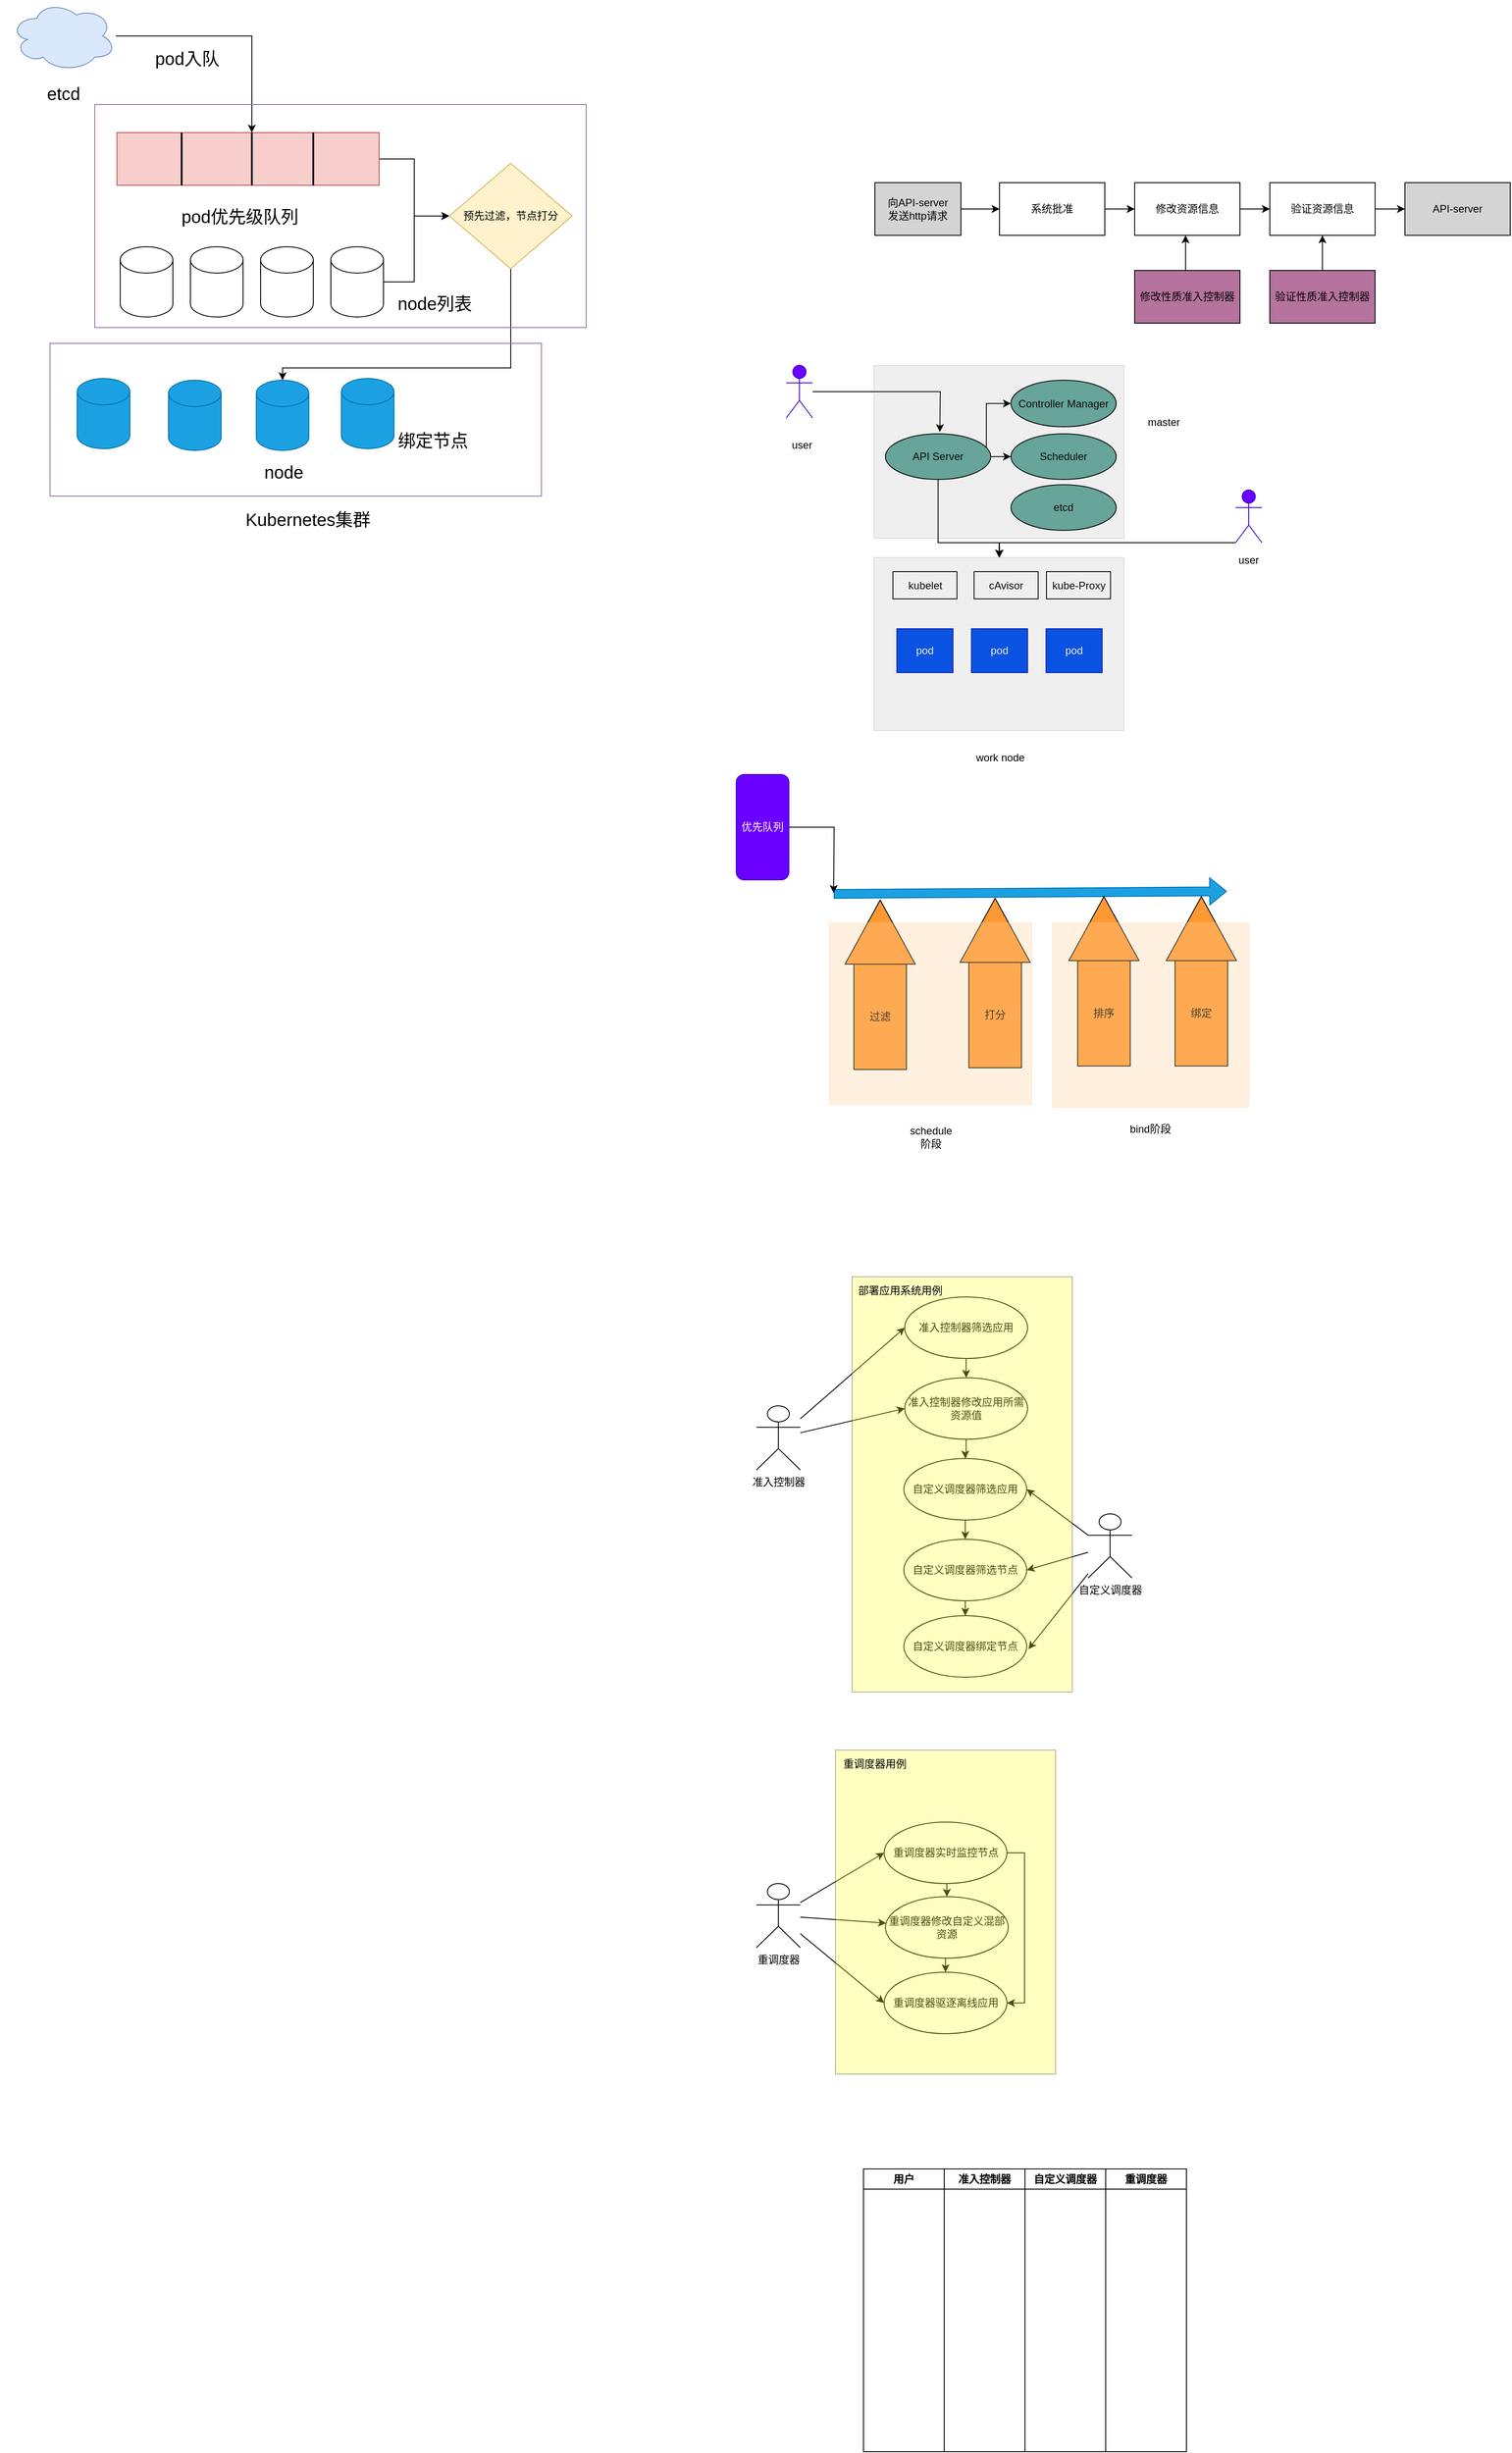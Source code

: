 <mxfile version="21.2.1" type="github">
  <diagram name="第 1 页" id="1Un_j06MCUsO6M0513EL">
    <mxGraphModel dx="501" dy="599" grid="0" gridSize="10" guides="1" tooltips="1" connect="1" arrows="1" fold="1" page="0" pageScale="1" pageWidth="827" pageHeight="1169" math="0" shadow="0">
      <root>
        <mxCell id="0" />
        <mxCell id="1" parent="0" />
        <mxCell id="xsLSFmgHNhUDvW_-SBU2-21" style="edgeStyle=orthogonalEdgeStyle;rounded=0;orthogonalLoop=1;jettySize=auto;html=1;exitX=1;exitY=0.5;exitDx=0;exitDy=0;" edge="1" parent="1" source="xsLSFmgHNhUDvW_-SBU2-1" target="xsLSFmgHNhUDvW_-SBU2-20">
          <mxGeometry relative="1" as="geometry" />
        </mxCell>
        <mxCell id="xsLSFmgHNhUDvW_-SBU2-1" value="" style="rounded=0;whiteSpace=wrap;html=1;fillColor=#f8cecc;strokeColor=#b85450;" vertex="1" parent="1">
          <mxGeometry x="141.25" y="180" width="298.75" height="60" as="geometry" />
        </mxCell>
        <mxCell id="xsLSFmgHNhUDvW_-SBU2-2" value="" style="line;strokeWidth=2;direction=south;html=1;" vertex="1" parent="1">
          <mxGeometry x="210" y="180" width="10" height="60" as="geometry" />
        </mxCell>
        <mxCell id="xsLSFmgHNhUDvW_-SBU2-3" value="" style="line;strokeWidth=2;direction=south;html=1;" vertex="1" parent="1">
          <mxGeometry x="290" y="180" width="10" height="60" as="geometry" />
        </mxCell>
        <mxCell id="xsLSFmgHNhUDvW_-SBU2-4" value="" style="line;strokeWidth=2;direction=south;html=1;" vertex="1" parent="1">
          <mxGeometry x="360" y="180" width="10" height="60" as="geometry" />
        </mxCell>
        <mxCell id="xsLSFmgHNhUDvW_-SBU2-8" value="&lt;font style=&quot;font-size: 20px;&quot;&gt;pod优先级队列&lt;/font&gt;" style="text;strokeColor=none;align=center;fillColor=none;html=1;verticalAlign=middle;whiteSpace=wrap;rounded=0;" vertex="1" parent="1">
          <mxGeometry x="210" y="240" width="142.5" height="70" as="geometry" />
        </mxCell>
        <mxCell id="xsLSFmgHNhUDvW_-SBU2-9" value="" style="shape=cylinder3;whiteSpace=wrap;html=1;boundedLbl=1;backgroundOutline=1;size=15;" vertex="1" parent="1">
          <mxGeometry x="145" y="310" width="60" height="80" as="geometry" />
        </mxCell>
        <mxCell id="xsLSFmgHNhUDvW_-SBU2-10" value="" style="shape=cylinder3;whiteSpace=wrap;html=1;boundedLbl=1;backgroundOutline=1;size=15;" vertex="1" parent="1">
          <mxGeometry x="305" y="310" width="60" height="80" as="geometry" />
        </mxCell>
        <mxCell id="xsLSFmgHNhUDvW_-SBU2-11" value="" style="shape=cylinder3;whiteSpace=wrap;html=1;boundedLbl=1;backgroundOutline=1;size=15;" vertex="1" parent="1">
          <mxGeometry x="225" y="310" width="60" height="80" as="geometry" />
        </mxCell>
        <mxCell id="xsLSFmgHNhUDvW_-SBU2-23" style="edgeStyle=orthogonalEdgeStyle;rounded=0;orthogonalLoop=1;jettySize=auto;html=1;exitX=1;exitY=0.5;exitDx=0;exitDy=0;exitPerimeter=0;entryX=0;entryY=0.5;entryDx=0;entryDy=0;" edge="1" parent="1" source="xsLSFmgHNhUDvW_-SBU2-12" target="xsLSFmgHNhUDvW_-SBU2-20">
          <mxGeometry relative="1" as="geometry">
            <Array as="points">
              <mxPoint x="480" y="350" />
              <mxPoint x="480" y="275" />
            </Array>
          </mxGeometry>
        </mxCell>
        <mxCell id="xsLSFmgHNhUDvW_-SBU2-12" value="" style="shape=cylinder3;whiteSpace=wrap;html=1;boundedLbl=1;backgroundOutline=1;size=15;" vertex="1" parent="1">
          <mxGeometry x="385" y="310" width="60" height="80" as="geometry" />
        </mxCell>
        <mxCell id="xsLSFmgHNhUDvW_-SBU2-13" value="&lt;span style=&quot;font-size: 20px;&quot;&gt;node列表&lt;/span&gt;" style="text;strokeColor=none;align=center;fillColor=none;html=1;verticalAlign=middle;whiteSpace=wrap;rounded=0;" vertex="1" parent="1">
          <mxGeometry x="432" y="339" width="142.5" height="70" as="geometry" />
        </mxCell>
        <mxCell id="xsLSFmgHNhUDvW_-SBU2-18" style="edgeStyle=orthogonalEdgeStyle;rounded=0;orthogonalLoop=1;jettySize=auto;html=1;entryX=0;entryY=0.5;entryDx=0;entryDy=0;entryPerimeter=0;" edge="1" parent="1" source="xsLSFmgHNhUDvW_-SBU2-14" target="xsLSFmgHNhUDvW_-SBU2-3">
          <mxGeometry relative="1" as="geometry" />
        </mxCell>
        <mxCell id="xsLSFmgHNhUDvW_-SBU2-14" value="" style="ellipse;shape=cloud;whiteSpace=wrap;html=1;fillColor=#dae8fc;strokeColor=#6c8ebf;" vertex="1" parent="1">
          <mxGeometry x="20" y="30" width="120" height="80" as="geometry" />
        </mxCell>
        <mxCell id="xsLSFmgHNhUDvW_-SBU2-16" value="&lt;span style=&quot;font-size: 20px;&quot;&gt;etcd&lt;/span&gt;" style="text;strokeColor=none;align=center;fillColor=none;html=1;verticalAlign=middle;whiteSpace=wrap;rounded=0;" vertex="1" parent="1">
          <mxGeometry x="8.75" y="100" width="142.5" height="70" as="geometry" />
        </mxCell>
        <mxCell id="xsLSFmgHNhUDvW_-SBU2-19" value="&lt;span style=&quot;font-size: 20px;&quot;&gt;pod入队&lt;/span&gt;" style="text;strokeColor=none;align=center;fillColor=none;html=1;verticalAlign=middle;whiteSpace=wrap;rounded=0;" vertex="1" parent="1">
          <mxGeometry x="150" y="60" width="142.5" height="70" as="geometry" />
        </mxCell>
        <mxCell id="xsLSFmgHNhUDvW_-SBU2-27" style="edgeStyle=orthogonalEdgeStyle;rounded=0;orthogonalLoop=1;jettySize=auto;html=1;" edge="1" parent="1" source="xsLSFmgHNhUDvW_-SBU2-20" target="xsLSFmgHNhUDvW_-SBU2-25">
          <mxGeometry relative="1" as="geometry">
            <Array as="points">
              <mxPoint x="590" y="448" />
              <mxPoint x="330" y="448" />
            </Array>
          </mxGeometry>
        </mxCell>
        <mxCell id="xsLSFmgHNhUDvW_-SBU2-20" value="预先过滤，节点打分" style="rhombus;whiteSpace=wrap;html=1;fillColor=#fff2cc;strokeColor=#d6b656;" vertex="1" parent="1">
          <mxGeometry x="520" y="215" width="140" height="120" as="geometry" />
        </mxCell>
        <mxCell id="xsLSFmgHNhUDvW_-SBU2-24" value="" style="rounded=0;whiteSpace=wrap;html=1;fillColor=none;strokeColor=#9673a6;" vertex="1" parent="1">
          <mxGeometry x="116" y="148" width="560" height="254" as="geometry" />
        </mxCell>
        <mxCell id="xsLSFmgHNhUDvW_-SBU2-25" value="" style="shape=cylinder3;whiteSpace=wrap;html=1;boundedLbl=1;backgroundOutline=1;size=15;fillColor=#1ba1e2;fontColor=#ffffff;strokeColor=#006EAF;" vertex="1" parent="1">
          <mxGeometry x="300" y="462" width="60" height="80" as="geometry" />
        </mxCell>
        <mxCell id="xsLSFmgHNhUDvW_-SBU2-26" value="&lt;span style=&quot;font-size: 20px;&quot;&gt;node&lt;/span&gt;" style="text;strokeColor=none;align=center;fillColor=none;html=1;verticalAlign=middle;whiteSpace=wrap;rounded=0;" vertex="1" parent="1">
          <mxGeometry x="260" y="531" width="142.5" height="70" as="geometry" />
        </mxCell>
        <mxCell id="xsLSFmgHNhUDvW_-SBU2-28" value="&lt;span style=&quot;font-size: 20px;&quot;&gt;绑定节点&lt;/span&gt;" style="text;strokeColor=none;align=center;fillColor=none;html=1;verticalAlign=middle;whiteSpace=wrap;rounded=0;" vertex="1" parent="1">
          <mxGeometry x="430" y="495" width="142.5" height="70" as="geometry" />
        </mxCell>
        <mxCell id="xsLSFmgHNhUDvW_-SBU2-29" value="" style="shape=cylinder3;whiteSpace=wrap;html=1;boundedLbl=1;backgroundOutline=1;size=15;fillColor=#1ba1e2;fontColor=#ffffff;strokeColor=#006EAF;" vertex="1" parent="1">
          <mxGeometry x="200" y="462" width="60" height="80" as="geometry" />
        </mxCell>
        <mxCell id="xsLSFmgHNhUDvW_-SBU2-30" value="" style="shape=cylinder3;whiteSpace=wrap;html=1;boundedLbl=1;backgroundOutline=1;size=15;fillColor=#1ba1e2;fontColor=#ffffff;strokeColor=#006EAF;" vertex="1" parent="1">
          <mxGeometry x="96" y="460" width="60" height="80" as="geometry" />
        </mxCell>
        <mxCell id="xsLSFmgHNhUDvW_-SBU2-31" value="" style="shape=cylinder3;whiteSpace=wrap;html=1;boundedLbl=1;backgroundOutline=1;size=15;fillColor=#1ba1e2;fontColor=#ffffff;strokeColor=#006EAF;" vertex="1" parent="1">
          <mxGeometry x="397" y="460" width="60" height="80" as="geometry" />
        </mxCell>
        <mxCell id="xsLSFmgHNhUDvW_-SBU2-32" value="" style="rounded=0;whiteSpace=wrap;html=1;fillColor=none;strokeColor=#9673a6;" vertex="1" parent="1">
          <mxGeometry x="65" y="420" width="560" height="174" as="geometry" />
        </mxCell>
        <mxCell id="xsLSFmgHNhUDvW_-SBU2-33" value="&lt;span style=&quot;font-size: 20px;&quot;&gt;Kubernetes集群&lt;/span&gt;" style="text;strokeColor=none;align=center;fillColor=none;html=1;verticalAlign=middle;whiteSpace=wrap;rounded=0;" vertex="1" parent="1">
          <mxGeometry x="263.75" y="585" width="190.25" height="70" as="geometry" />
        </mxCell>
        <mxCell id="xsLSFmgHNhUDvW_-SBU2-42" style="edgeStyle=orthogonalEdgeStyle;rounded=0;orthogonalLoop=1;jettySize=auto;html=1;" edge="1" parent="1" source="xsLSFmgHNhUDvW_-SBU2-34" target="xsLSFmgHNhUDvW_-SBU2-35">
          <mxGeometry relative="1" as="geometry" />
        </mxCell>
        <mxCell id="xsLSFmgHNhUDvW_-SBU2-34" value="向API-server&lt;br&gt;发送http请求" style="rounded=0;whiteSpace=wrap;html=1;fillColor=#D4D4D4;" vertex="1" parent="1">
          <mxGeometry x="1005" y="237" width="98" height="60" as="geometry" />
        </mxCell>
        <mxCell id="xsLSFmgHNhUDvW_-SBU2-43" style="edgeStyle=orthogonalEdgeStyle;rounded=0;orthogonalLoop=1;jettySize=auto;html=1;" edge="1" parent="1" source="xsLSFmgHNhUDvW_-SBU2-35" target="xsLSFmgHNhUDvW_-SBU2-39">
          <mxGeometry relative="1" as="geometry" />
        </mxCell>
        <mxCell id="xsLSFmgHNhUDvW_-SBU2-35" value="系统批准" style="rounded=0;whiteSpace=wrap;html=1;" vertex="1" parent="1">
          <mxGeometry x="1147" y="237" width="120" height="60" as="geometry" />
        </mxCell>
        <mxCell id="xsLSFmgHNhUDvW_-SBU2-36" value="API-server" style="rounded=0;whiteSpace=wrap;html=1;fillColor=#D4D4D4;" vertex="1" parent="1">
          <mxGeometry x="1609" y="237" width="120" height="60" as="geometry" />
        </mxCell>
        <mxCell id="xsLSFmgHNhUDvW_-SBU2-46" value="" style="edgeStyle=orthogonalEdgeStyle;rounded=0;orthogonalLoop=1;jettySize=auto;html=1;" edge="1" parent="1" source="xsLSFmgHNhUDvW_-SBU2-37" target="xsLSFmgHNhUDvW_-SBU2-39">
          <mxGeometry relative="1" as="geometry">
            <Array as="points">
              <mxPoint x="1359" y="298" />
              <mxPoint x="1359" y="298" />
            </Array>
          </mxGeometry>
        </mxCell>
        <mxCell id="xsLSFmgHNhUDvW_-SBU2-37" value="修改性质准入控制器" style="rounded=0;whiteSpace=wrap;html=1;fillColor=#B5739D;" vertex="1" parent="1">
          <mxGeometry x="1301" y="337" width="120" height="60" as="geometry" />
        </mxCell>
        <mxCell id="xsLSFmgHNhUDvW_-SBU2-45" style="edgeStyle=orthogonalEdgeStyle;rounded=0;orthogonalLoop=1;jettySize=auto;html=1;" edge="1" parent="1" source="xsLSFmgHNhUDvW_-SBU2-38" target="xsLSFmgHNhUDvW_-SBU2-36">
          <mxGeometry relative="1" as="geometry" />
        </mxCell>
        <mxCell id="xsLSFmgHNhUDvW_-SBU2-38" value="验证资源信息" style="rounded=0;whiteSpace=wrap;html=1;" vertex="1" parent="1">
          <mxGeometry x="1455" y="237" width="120" height="60" as="geometry" />
        </mxCell>
        <mxCell id="xsLSFmgHNhUDvW_-SBU2-44" style="edgeStyle=orthogonalEdgeStyle;rounded=0;orthogonalLoop=1;jettySize=auto;html=1;" edge="1" parent="1" source="xsLSFmgHNhUDvW_-SBU2-39" target="xsLSFmgHNhUDvW_-SBU2-38">
          <mxGeometry relative="1" as="geometry" />
        </mxCell>
        <mxCell id="xsLSFmgHNhUDvW_-SBU2-39" value="修改资源信息" style="rounded=0;whiteSpace=wrap;html=1;" vertex="1" parent="1">
          <mxGeometry x="1301" y="237" width="120" height="60" as="geometry" />
        </mxCell>
        <mxCell id="xsLSFmgHNhUDvW_-SBU2-47" value="" style="edgeStyle=orthogonalEdgeStyle;rounded=0;orthogonalLoop=1;jettySize=auto;html=1;" edge="1" parent="1" source="xsLSFmgHNhUDvW_-SBU2-41" target="xsLSFmgHNhUDvW_-SBU2-38">
          <mxGeometry relative="1" as="geometry" />
        </mxCell>
        <mxCell id="xsLSFmgHNhUDvW_-SBU2-41" value="验证性质准入控制器" style="rounded=0;whiteSpace=wrap;html=1;fillColor=#B5739D;" vertex="1" parent="1">
          <mxGeometry x="1455" y="337" width="120" height="60" as="geometry" />
        </mxCell>
        <mxCell id="xsLSFmgHNhUDvW_-SBU2-66" style="edgeStyle=orthogonalEdgeStyle;rounded=0;orthogonalLoop=1;jettySize=auto;html=1;" edge="1" parent="1" source="xsLSFmgHNhUDvW_-SBU2-48">
          <mxGeometry relative="1" as="geometry">
            <mxPoint x="1079" y="521" as="targetPoint" />
          </mxGeometry>
        </mxCell>
        <mxCell id="xsLSFmgHNhUDvW_-SBU2-48" value="Actor" style="shape=umlActor;verticalLabelPosition=bottom;verticalAlign=top;html=1;outlineConnect=0;fillColor=#6a00ff;fontColor=#ffffff;strokeColor=#3700CC;" vertex="1" parent="1">
          <mxGeometry x="904" y="445" width="30" height="60" as="geometry" />
        </mxCell>
        <mxCell id="xsLSFmgHNhUDvW_-SBU2-49" value="etcd" style="ellipse;whiteSpace=wrap;html=1;fillColor=#67AB9F;" vertex="1" parent="1">
          <mxGeometry x="1160" y="581" width="120" height="52" as="geometry" />
        </mxCell>
        <mxCell id="xsLSFmgHNhUDvW_-SBU2-50" value="Scheduler" style="ellipse;whiteSpace=wrap;html=1;fillColor=#67AB9F;" vertex="1" parent="1">
          <mxGeometry x="1160" y="523" width="120" height="52" as="geometry" />
        </mxCell>
        <mxCell id="xsLSFmgHNhUDvW_-SBU2-51" value="Controller Manager" style="ellipse;whiteSpace=wrap;html=1;fillColor=#67AB9F;" vertex="1" parent="1">
          <mxGeometry x="1160" y="462" width="120" height="53" as="geometry" />
        </mxCell>
        <mxCell id="xsLSFmgHNhUDvW_-SBU2-62" style="edgeStyle=orthogonalEdgeStyle;rounded=0;orthogonalLoop=1;jettySize=auto;html=1;exitX=1;exitY=0.5;exitDx=0;exitDy=0;entryX=0;entryY=0.5;entryDx=0;entryDy=0;" edge="1" parent="1" source="xsLSFmgHNhUDvW_-SBU2-52" target="xsLSFmgHNhUDvW_-SBU2-51">
          <mxGeometry relative="1" as="geometry">
            <Array as="points">
              <mxPoint x="1132" y="549" />
              <mxPoint x="1132" y="489" />
            </Array>
          </mxGeometry>
        </mxCell>
        <mxCell id="xsLSFmgHNhUDvW_-SBU2-64" style="edgeStyle=orthogonalEdgeStyle;rounded=0;orthogonalLoop=1;jettySize=auto;html=1;" edge="1" parent="1" source="xsLSFmgHNhUDvW_-SBU2-52" target="xsLSFmgHNhUDvW_-SBU2-50">
          <mxGeometry relative="1" as="geometry" />
        </mxCell>
        <mxCell id="xsLSFmgHNhUDvW_-SBU2-68" style="edgeStyle=orthogonalEdgeStyle;rounded=0;orthogonalLoop=1;jettySize=auto;html=1;entryX=0.5;entryY=0;entryDx=0;entryDy=0;" edge="1" parent="1" source="xsLSFmgHNhUDvW_-SBU2-52" target="xsLSFmgHNhUDvW_-SBU2-59">
          <mxGeometry relative="1" as="geometry">
            <Array as="points">
              <mxPoint x="1077" y="647" />
              <mxPoint x="1147" y="647" />
            </Array>
          </mxGeometry>
        </mxCell>
        <mxCell id="xsLSFmgHNhUDvW_-SBU2-52" value="API Server" style="ellipse;whiteSpace=wrap;html=1;fillColor=#67AB9F;" vertex="1" parent="1">
          <mxGeometry x="1017" y="523" width="120" height="52" as="geometry" />
        </mxCell>
        <mxCell id="xsLSFmgHNhUDvW_-SBU2-53" value="pod" style="rounded=0;whiteSpace=wrap;html=1;fillColor=#0050ef;fontColor=#ffffff;strokeColor=#001DBC;" vertex="1" parent="1">
          <mxGeometry x="1030" y="745" width="64" height="50" as="geometry" />
        </mxCell>
        <mxCell id="xsLSFmgHNhUDvW_-SBU2-54" value="pod" style="rounded=0;whiteSpace=wrap;html=1;fillColor=#0050ef;fontColor=#ffffff;strokeColor=#001DBC;" vertex="1" parent="1">
          <mxGeometry x="1200" y="745" width="64" height="50" as="geometry" />
        </mxCell>
        <mxCell id="xsLSFmgHNhUDvW_-SBU2-55" value="pod" style="rounded=0;whiteSpace=wrap;html=1;fillColor=#0050ef;fontColor=#ffffff;strokeColor=#001DBC;" vertex="1" parent="1">
          <mxGeometry x="1115" y="745" width="64" height="50" as="geometry" />
        </mxCell>
        <mxCell id="xsLSFmgHNhUDvW_-SBU2-56" value="kubelet" style="rounded=0;whiteSpace=wrap;html=1;" vertex="1" parent="1">
          <mxGeometry x="1025.5" y="680" width="73" height="31" as="geometry" />
        </mxCell>
        <mxCell id="xsLSFmgHNhUDvW_-SBU2-57" value="cAvisor" style="rounded=0;whiteSpace=wrap;html=1;" vertex="1" parent="1">
          <mxGeometry x="1118" y="680" width="73" height="31" as="geometry" />
        </mxCell>
        <mxCell id="xsLSFmgHNhUDvW_-SBU2-58" value="kube-Proxy" style="rounded=0;whiteSpace=wrap;html=1;" vertex="1" parent="1">
          <mxGeometry x="1200.5" y="680" width="73" height="31" as="geometry" />
        </mxCell>
        <mxCell id="xsLSFmgHNhUDvW_-SBU2-59" value="" style="rounded=0;whiteSpace=wrap;html=1;fillColor=#666666;opacity=10;" vertex="1" parent="1">
          <mxGeometry x="1004" y="664" width="285" height="197" as="geometry" />
        </mxCell>
        <mxCell id="xsLSFmgHNhUDvW_-SBU2-60" value="work node" style="text;strokeColor=none;align=center;fillColor=none;html=1;verticalAlign=middle;whiteSpace=wrap;rounded=0;" vertex="1" parent="1">
          <mxGeometry x="1118" y="877" width="60" height="30" as="geometry" />
        </mxCell>
        <mxCell id="xsLSFmgHNhUDvW_-SBU2-61" value="" style="rounded=0;whiteSpace=wrap;html=1;fillColor=#666666;opacity=10;" vertex="1" parent="1">
          <mxGeometry x="1004" y="445" width="285" height="197" as="geometry" />
        </mxCell>
        <mxCell id="xsLSFmgHNhUDvW_-SBU2-67" value="user" style="text;strokeColor=none;align=center;fillColor=none;html=1;verticalAlign=middle;whiteSpace=wrap;rounded=0;" vertex="1" parent="1">
          <mxGeometry x="892" y="521" width="60" height="30" as="geometry" />
        </mxCell>
        <mxCell id="xsLSFmgHNhUDvW_-SBU2-70" style="edgeStyle=orthogonalEdgeStyle;rounded=0;orthogonalLoop=1;jettySize=auto;html=1;" edge="1" parent="1" source="xsLSFmgHNhUDvW_-SBU2-69" target="xsLSFmgHNhUDvW_-SBU2-59">
          <mxGeometry relative="1" as="geometry">
            <Array as="points">
              <mxPoint x="1147" y="647" />
            </Array>
          </mxGeometry>
        </mxCell>
        <mxCell id="xsLSFmgHNhUDvW_-SBU2-69" value="Actor" style="shape=umlActor;verticalLabelPosition=bottom;verticalAlign=top;html=1;outlineConnect=0;fillColor=#6a00ff;fontColor=#ffffff;strokeColor=#3700CC;" vertex="1" parent="1">
          <mxGeometry x="1416" y="587" width="30" height="60" as="geometry" />
        </mxCell>
        <mxCell id="xsLSFmgHNhUDvW_-SBU2-71" value="user" style="text;strokeColor=none;align=center;fillColor=none;html=1;verticalAlign=middle;whiteSpace=wrap;rounded=0;" vertex="1" parent="1">
          <mxGeometry x="1401" y="652" width="60" height="30" as="geometry" />
        </mxCell>
        <mxCell id="xsLSFmgHNhUDvW_-SBU2-72" value="master&amp;nbsp;" style="text;strokeColor=none;align=center;fillColor=none;html=1;verticalAlign=middle;whiteSpace=wrap;rounded=0;" vertex="1" parent="1">
          <mxGeometry x="1306" y="495" width="60" height="30" as="geometry" />
        </mxCell>
        <mxCell id="xsLSFmgHNhUDvW_-SBU2-74" value="" style="shape=flexArrow;endArrow=classic;html=1;rounded=0;fillColor=#1ba1e2;strokeColor=#006EAF;" edge="1" parent="1">
          <mxGeometry width="50" height="50" relative="1" as="geometry">
            <mxPoint x="958" y="1047" as="sourcePoint" />
            <mxPoint x="1406" y="1044" as="targetPoint" />
          </mxGeometry>
        </mxCell>
        <mxCell id="xsLSFmgHNhUDvW_-SBU2-77" value="" style="triangle;whiteSpace=wrap;html=1;direction=north;fillColor=#FF9933;" vertex="1" parent="1">
          <mxGeometry x="971" y="1054" width="80" height="73" as="geometry" />
        </mxCell>
        <mxCell id="xsLSFmgHNhUDvW_-SBU2-78" value="过滤" style="rounded=0;whiteSpace=wrap;html=1;direction=south;fillColor=#FF9933;" vertex="1" parent="1">
          <mxGeometry x="981" y="1127" width="60" height="120" as="geometry" />
        </mxCell>
        <mxCell id="xsLSFmgHNhUDvW_-SBU2-79" value="" style="triangle;whiteSpace=wrap;html=1;direction=north;fillColor=#FF9933;" vertex="1" parent="1">
          <mxGeometry x="1102" y="1052" width="80" height="73" as="geometry" />
        </mxCell>
        <mxCell id="xsLSFmgHNhUDvW_-SBU2-80" value="打分" style="rounded=0;whiteSpace=wrap;html=1;direction=south;fillColor=#FF9933;" vertex="1" parent="1">
          <mxGeometry x="1112" y="1125" width="60" height="120" as="geometry" />
        </mxCell>
        <mxCell id="xsLSFmgHNhUDvW_-SBU2-81" value="" style="triangle;whiteSpace=wrap;html=1;direction=north;fillColor=#FF9933;" vertex="1" parent="1">
          <mxGeometry x="1226" y="1050" width="80" height="73" as="geometry" />
        </mxCell>
        <mxCell id="xsLSFmgHNhUDvW_-SBU2-82" value="排序" style="rounded=0;whiteSpace=wrap;html=1;direction=south;fillColor=#FF9933;" vertex="1" parent="1">
          <mxGeometry x="1236" y="1123" width="60" height="120" as="geometry" />
        </mxCell>
        <mxCell id="xsLSFmgHNhUDvW_-SBU2-83" value="" style="triangle;whiteSpace=wrap;html=1;direction=north;fillColor=#FF9933;" vertex="1" parent="1">
          <mxGeometry x="1337" y="1050" width="80" height="73" as="geometry" />
        </mxCell>
        <mxCell id="xsLSFmgHNhUDvW_-SBU2-84" value="绑定" style="rounded=0;whiteSpace=wrap;html=1;direction=south;fillColor=#FF9933;" vertex="1" parent="1">
          <mxGeometry x="1347" y="1123" width="60" height="120" as="geometry" />
        </mxCell>
        <mxCell id="xsLSFmgHNhUDvW_-SBU2-86" style="edgeStyle=orthogonalEdgeStyle;rounded=0;orthogonalLoop=1;jettySize=auto;html=1;" edge="1" parent="1" source="xsLSFmgHNhUDvW_-SBU2-85">
          <mxGeometry relative="1" as="geometry">
            <mxPoint x="958" y="1046" as="targetPoint" />
          </mxGeometry>
        </mxCell>
        <mxCell id="xsLSFmgHNhUDvW_-SBU2-85" value="优先队列" style="rounded=1;whiteSpace=wrap;html=1;direction=south;fillColor=#6a00ff;fontColor=#ffffff;strokeColor=#3700CC;" vertex="1" parent="1">
          <mxGeometry x="847" y="911" width="60" height="120" as="geometry" />
        </mxCell>
        <mxCell id="xsLSFmgHNhUDvW_-SBU2-87" value="" style="rounded=0;whiteSpace=wrap;html=1;fillColor=#FFCC99;strokeColor=#FFCC99;opacity=30;" vertex="1" parent="1">
          <mxGeometry x="953" y="1080" width="231" height="207" as="geometry" />
        </mxCell>
        <mxCell id="xsLSFmgHNhUDvW_-SBU2-88" value="" style="rounded=0;whiteSpace=wrap;html=1;fillColor=#FFCC99;strokeColor=#FFCC99;opacity=30;" vertex="1" parent="1">
          <mxGeometry x="1207" y="1080" width="224" height="210" as="geometry" />
        </mxCell>
        <mxCell id="xsLSFmgHNhUDvW_-SBU2-89" value="schedule阶段" style="text;strokeColor=none;align=center;fillColor=none;html=1;verticalAlign=middle;whiteSpace=wrap;rounded=0;" vertex="1" parent="1">
          <mxGeometry x="1038.5" y="1309" width="60" height="30" as="geometry" />
        </mxCell>
        <mxCell id="xsLSFmgHNhUDvW_-SBU2-90" value="bind阶段" style="text;strokeColor=none;align=center;fillColor=none;html=1;verticalAlign=middle;whiteSpace=wrap;rounded=0;" vertex="1" parent="1">
          <mxGeometry x="1289" y="1300" width="60" height="30" as="geometry" />
        </mxCell>
        <mxCell id="xsLSFmgHNhUDvW_-SBU2-104" style="edgeStyle=orthogonalEdgeStyle;rounded=0;orthogonalLoop=1;jettySize=auto;html=1;exitX=0.5;exitY=1;exitDx=0;exitDy=0;entryX=0.5;entryY=0;entryDx=0;entryDy=0;" edge="1" parent="1" source="xsLSFmgHNhUDvW_-SBU2-92" target="xsLSFmgHNhUDvW_-SBU2-93">
          <mxGeometry relative="1" as="geometry" />
        </mxCell>
        <mxCell id="xsLSFmgHNhUDvW_-SBU2-92" value="准入控制器筛选应用" style="ellipse;whiteSpace=wrap;html=1;" vertex="1" parent="1">
          <mxGeometry x="1039" y="1506" width="140" height="70" as="geometry" />
        </mxCell>
        <mxCell id="xsLSFmgHNhUDvW_-SBU2-106" style="edgeStyle=orthogonalEdgeStyle;rounded=0;orthogonalLoop=1;jettySize=auto;html=1;exitX=0.5;exitY=1;exitDx=0;exitDy=0;" edge="1" parent="1" source="xsLSFmgHNhUDvW_-SBU2-93" target="xsLSFmgHNhUDvW_-SBU2-94">
          <mxGeometry relative="1" as="geometry" />
        </mxCell>
        <mxCell id="xsLSFmgHNhUDvW_-SBU2-93" value="准入控制器修改应用所需资源值" style="ellipse;whiteSpace=wrap;html=1;" vertex="1" parent="1">
          <mxGeometry x="1039" y="1598" width="140" height="70" as="geometry" />
        </mxCell>
        <mxCell id="xsLSFmgHNhUDvW_-SBU2-107" style="edgeStyle=orthogonalEdgeStyle;rounded=0;orthogonalLoop=1;jettySize=auto;html=1;exitX=0.5;exitY=1;exitDx=0;exitDy=0;entryX=0.5;entryY=0;entryDx=0;entryDy=0;" edge="1" parent="1" source="xsLSFmgHNhUDvW_-SBU2-94" target="xsLSFmgHNhUDvW_-SBU2-95">
          <mxGeometry relative="1" as="geometry" />
        </mxCell>
        <mxCell id="xsLSFmgHNhUDvW_-SBU2-94" value="自定义调度器筛选应用" style="ellipse;whiteSpace=wrap;html=1;" vertex="1" parent="1">
          <mxGeometry x="1038" y="1690" width="140" height="70" as="geometry" />
        </mxCell>
        <mxCell id="xsLSFmgHNhUDvW_-SBU2-108" style="edgeStyle=orthogonalEdgeStyle;rounded=0;orthogonalLoop=1;jettySize=auto;html=1;exitX=0.5;exitY=1;exitDx=0;exitDy=0;" edge="1" parent="1" source="xsLSFmgHNhUDvW_-SBU2-95" target="xsLSFmgHNhUDvW_-SBU2-96">
          <mxGeometry relative="1" as="geometry" />
        </mxCell>
        <mxCell id="xsLSFmgHNhUDvW_-SBU2-95" value="自定义调度器筛选节点" style="ellipse;whiteSpace=wrap;html=1;" vertex="1" parent="1">
          <mxGeometry x="1038" y="1782" width="140" height="70" as="geometry" />
        </mxCell>
        <mxCell id="xsLSFmgHNhUDvW_-SBU2-96" value="自定义调度器绑定节点" style="ellipse;whiteSpace=wrap;html=1;" vertex="1" parent="1">
          <mxGeometry x="1038" y="1869" width="140" height="70" as="geometry" />
        </mxCell>
        <mxCell id="xsLSFmgHNhUDvW_-SBU2-102" style="orthogonalLoop=1;jettySize=auto;html=1;entryX=0;entryY=0.5;entryDx=0;entryDy=0;rounded=0;" edge="1" parent="1" source="xsLSFmgHNhUDvW_-SBU2-101" target="xsLSFmgHNhUDvW_-SBU2-92">
          <mxGeometry relative="1" as="geometry" />
        </mxCell>
        <mxCell id="xsLSFmgHNhUDvW_-SBU2-103" style="rounded=0;orthogonalLoop=1;jettySize=auto;html=1;entryX=0;entryY=0.5;entryDx=0;entryDy=0;" edge="1" parent="1" source="xsLSFmgHNhUDvW_-SBU2-101" target="xsLSFmgHNhUDvW_-SBU2-93">
          <mxGeometry relative="1" as="geometry" />
        </mxCell>
        <mxCell id="xsLSFmgHNhUDvW_-SBU2-101" value="准入控制器" style="shape=umlActor;verticalLabelPosition=bottom;verticalAlign=top;html=1;" vertex="1" parent="1">
          <mxGeometry x="870" y="1630" width="50" height="73" as="geometry" />
        </mxCell>
        <mxCell id="xsLSFmgHNhUDvW_-SBU2-110" style="rounded=0;orthogonalLoop=1;jettySize=auto;html=1;exitX=0;exitY=0.333;exitDx=0;exitDy=0;exitPerimeter=0;entryX=1;entryY=0.5;entryDx=0;entryDy=0;" edge="1" parent="1" source="xsLSFmgHNhUDvW_-SBU2-109" target="xsLSFmgHNhUDvW_-SBU2-94">
          <mxGeometry relative="1" as="geometry" />
        </mxCell>
        <mxCell id="xsLSFmgHNhUDvW_-SBU2-113" style="rounded=0;orthogonalLoop=1;jettySize=auto;html=1;" edge="1" parent="1" source="xsLSFmgHNhUDvW_-SBU2-109">
          <mxGeometry relative="1" as="geometry">
            <mxPoint x="1180" y="1907" as="targetPoint" />
          </mxGeometry>
        </mxCell>
        <mxCell id="xsLSFmgHNhUDvW_-SBU2-114" style="rounded=0;orthogonalLoop=1;jettySize=auto;html=1;entryX=1;entryY=0.5;entryDx=0;entryDy=0;" edge="1" parent="1" source="xsLSFmgHNhUDvW_-SBU2-109" target="xsLSFmgHNhUDvW_-SBU2-95">
          <mxGeometry relative="1" as="geometry" />
        </mxCell>
        <mxCell id="xsLSFmgHNhUDvW_-SBU2-109" value="自定义调度器&lt;br&gt;" style="shape=umlActor;verticalLabelPosition=bottom;verticalAlign=top;html=1;" vertex="1" parent="1">
          <mxGeometry x="1248" y="1753" width="50" height="73" as="geometry" />
        </mxCell>
        <mxCell id="xsLSFmgHNhUDvW_-SBU2-116" value="" style="html=1;whiteSpace=wrap;fillColor=#FFFF33;strokeColor=default;opacity=30;" vertex="1" parent="1">
          <mxGeometry x="979" y="1483" width="251" height="473" as="geometry" />
        </mxCell>
        <mxCell id="xsLSFmgHNhUDvW_-SBU2-117" value="部署应用系统用例" style="text;strokeColor=none;align=center;fillColor=none;html=1;verticalAlign=middle;whiteSpace=wrap;rounded=0;" vertex="1" parent="1">
          <mxGeometry x="979" y="1483" width="110" height="32" as="geometry" />
        </mxCell>
        <mxCell id="xsLSFmgHNhUDvW_-SBU2-123" style="rounded=0;orthogonalLoop=1;jettySize=auto;html=1;entryX=0;entryY=0.5;entryDx=0;entryDy=0;" edge="1" parent="1" source="xsLSFmgHNhUDvW_-SBU2-118" target="xsLSFmgHNhUDvW_-SBU2-120">
          <mxGeometry relative="1" as="geometry" />
        </mxCell>
        <mxCell id="xsLSFmgHNhUDvW_-SBU2-124" value="" style="rounded=0;orthogonalLoop=1;jettySize=auto;html=1;" edge="1" parent="1" source="xsLSFmgHNhUDvW_-SBU2-118" target="xsLSFmgHNhUDvW_-SBU2-121">
          <mxGeometry relative="1" as="geometry" />
        </mxCell>
        <mxCell id="xsLSFmgHNhUDvW_-SBU2-125" style="rounded=0;orthogonalLoop=1;jettySize=auto;html=1;entryX=0;entryY=0.5;entryDx=0;entryDy=0;" edge="1" parent="1" source="xsLSFmgHNhUDvW_-SBU2-118" target="xsLSFmgHNhUDvW_-SBU2-122">
          <mxGeometry relative="1" as="geometry" />
        </mxCell>
        <mxCell id="xsLSFmgHNhUDvW_-SBU2-118" value="重调度器" style="shape=umlActor;verticalLabelPosition=bottom;verticalAlign=top;html=1;" vertex="1" parent="1">
          <mxGeometry x="870" y="2174" width="50" height="73" as="geometry" />
        </mxCell>
        <mxCell id="xsLSFmgHNhUDvW_-SBU2-128" style="edgeStyle=orthogonalEdgeStyle;rounded=0;orthogonalLoop=1;jettySize=auto;html=1;exitX=0.5;exitY=1;exitDx=0;exitDy=0;entryX=0.5;entryY=0;entryDx=0;entryDy=0;" edge="1" parent="1" source="xsLSFmgHNhUDvW_-SBU2-120" target="xsLSFmgHNhUDvW_-SBU2-121">
          <mxGeometry relative="1" as="geometry" />
        </mxCell>
        <mxCell id="xsLSFmgHNhUDvW_-SBU2-130" style="edgeStyle=orthogonalEdgeStyle;rounded=0;orthogonalLoop=1;jettySize=auto;html=1;exitX=1;exitY=0.5;exitDx=0;exitDy=0;entryX=1;entryY=0.5;entryDx=0;entryDy=0;" edge="1" parent="1" source="xsLSFmgHNhUDvW_-SBU2-120" target="xsLSFmgHNhUDvW_-SBU2-122">
          <mxGeometry relative="1" as="geometry" />
        </mxCell>
        <mxCell id="xsLSFmgHNhUDvW_-SBU2-120" value="重调度器实时监控节点" style="ellipse;whiteSpace=wrap;html=1;" vertex="1" parent="1">
          <mxGeometry x="1015.5" y="2104" width="140" height="70" as="geometry" />
        </mxCell>
        <mxCell id="xsLSFmgHNhUDvW_-SBU2-129" style="edgeStyle=orthogonalEdgeStyle;rounded=0;orthogonalLoop=1;jettySize=auto;html=1;exitX=0.5;exitY=1;exitDx=0;exitDy=0;entryX=0.5;entryY=0;entryDx=0;entryDy=0;" edge="1" parent="1" source="xsLSFmgHNhUDvW_-SBU2-121" target="xsLSFmgHNhUDvW_-SBU2-122">
          <mxGeometry relative="1" as="geometry" />
        </mxCell>
        <mxCell id="xsLSFmgHNhUDvW_-SBU2-121" value="重调度器修改自定义混部资源" style="ellipse;whiteSpace=wrap;html=1;" vertex="1" parent="1">
          <mxGeometry x="1017" y="2189" width="140" height="70" as="geometry" />
        </mxCell>
        <mxCell id="xsLSFmgHNhUDvW_-SBU2-122" value="重调度器驱逐离线应用" style="ellipse;whiteSpace=wrap;html=1;" vertex="1" parent="1">
          <mxGeometry x="1015.5" y="2275" width="140" height="70" as="geometry" />
        </mxCell>
        <mxCell id="xsLSFmgHNhUDvW_-SBU2-126" value="" style="html=1;whiteSpace=wrap;fillColor=#FFFF33;strokeColor=default;opacity=30;" vertex="1" parent="1">
          <mxGeometry x="960" y="2022" width="251" height="369" as="geometry" />
        </mxCell>
        <mxCell id="xsLSFmgHNhUDvW_-SBU2-127" value="重调度器用例" style="text;strokeColor=none;align=center;fillColor=none;html=1;verticalAlign=middle;whiteSpace=wrap;rounded=0;" vertex="1" parent="1">
          <mxGeometry x="950" y="2022" width="110" height="32" as="geometry" />
        </mxCell>
        <mxCell id="xsLSFmgHNhUDvW_-SBU2-138" value="用户" style="swimlane;whiteSpace=wrap;html=1;" vertex="1" parent="1">
          <mxGeometry x="992" y="2499" width="92" height="322" as="geometry" />
        </mxCell>
        <mxCell id="xsLSFmgHNhUDvW_-SBU2-139" value="准入控制器" style="swimlane;whiteSpace=wrap;html=1;" vertex="1" parent="1">
          <mxGeometry x="1084" y="2499" width="92" height="322" as="geometry" />
        </mxCell>
        <mxCell id="xsLSFmgHNhUDvW_-SBU2-140" value="自定义调度器" style="swimlane;whiteSpace=wrap;html=1;" vertex="1" parent="1">
          <mxGeometry x="1176" y="2499" width="92" height="322" as="geometry" />
        </mxCell>
        <mxCell id="xsLSFmgHNhUDvW_-SBU2-141" value="重调度器" style="swimlane;whiteSpace=wrap;html=1;" vertex="1" parent="1">
          <mxGeometry x="1268" y="2499" width="92" height="322" as="geometry" />
        </mxCell>
      </root>
    </mxGraphModel>
  </diagram>
</mxfile>
